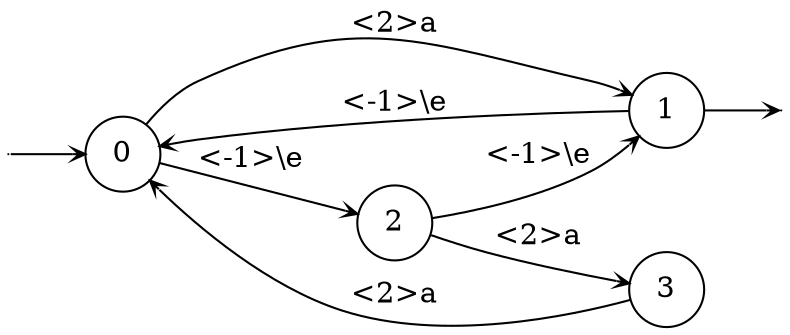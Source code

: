 digraph
{
  vcsn_context = "[ab]? → ℤ"
  rankdir = LR
  edge [arrowhead = vee, arrowsize = .6]
  {
    node [shape = point, width = 0]
    I0
    F1
  }
  {
    node [shape = circle, style = rounded, width = 0.5]
    0
    1
    2
    3
  }
  I0 -> 0
  0 -> 1 [label = "<2>a"]
  0 -> 2 [label = "<-1>\\e"]
  1 -> F1
  1 -> 0 [label = "<-1>\\e"]
  2 -> 1 [label = "<-1>\\e"]
  2 -> 3 [label = "<2>a"]
  3 -> 0 [label = "<2>a"]
}
